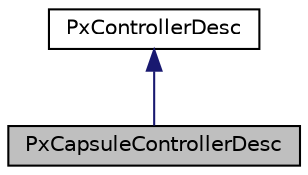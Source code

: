 digraph "PxCapsuleControllerDesc"
{
  edge [fontname="Helvetica",fontsize="10",labelfontname="Helvetica",labelfontsize="10"];
  node [fontname="Helvetica",fontsize="10",shape=record];
  Node0 [label="PxCapsuleControllerDesc",height=0.2,width=0.4,color="black", fillcolor="grey75", style="filled", fontcolor="black"];
  Node1 -> Node0 [dir="back",color="midnightblue",fontsize="10",style="solid",fontname="Helvetica"];
  Node1 [label="PxControllerDesc",height=0.2,width=0.4,color="black", fillcolor="white", style="filled",URL="$classPxControllerDesc.html",tooltip="Descriptor class for a character controller. "];
}
